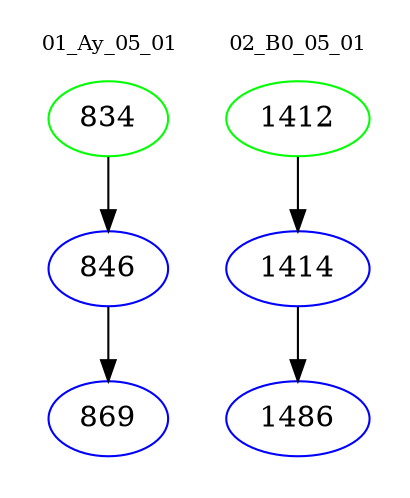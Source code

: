 digraph{
subgraph cluster_0 {
color = white
label = "01_Ay_05_01";
fontsize=10;
T0_834 [label="834", color="green"]
T0_834 -> T0_846 [color="black"]
T0_846 [label="846", color="blue"]
T0_846 -> T0_869 [color="black"]
T0_869 [label="869", color="blue"]
}
subgraph cluster_1 {
color = white
label = "02_B0_05_01";
fontsize=10;
T1_1412 [label="1412", color="green"]
T1_1412 -> T1_1414 [color="black"]
T1_1414 [label="1414", color="blue"]
T1_1414 -> T1_1486 [color="black"]
T1_1486 [label="1486", color="blue"]
}
}
